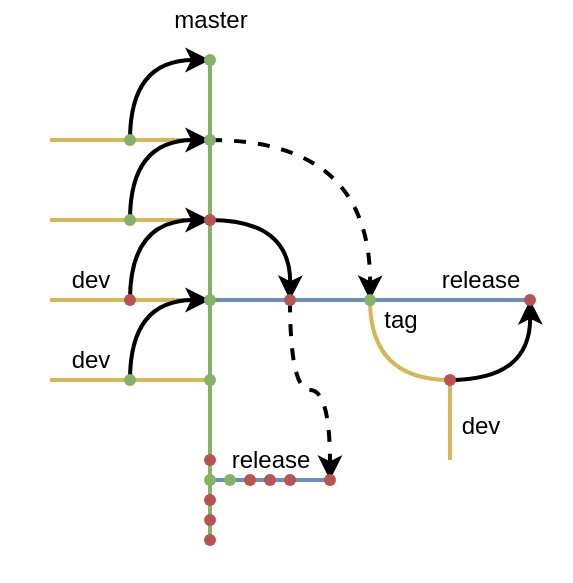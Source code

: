 <mxfile version="18.0.0" type="github">
  <diagram id="flCtdQYa254VvUrrgfkG" name="Page-1">
    <mxGraphModel dx="403" dy="275" grid="0" gridSize="10" guides="1" tooltips="1" connect="1" arrows="1" fold="1" page="1" pageScale="1" pageWidth="827" pageHeight="1169" math="0" shadow="0">
      <root>
        <mxCell id="0" />
        <mxCell id="1" parent="0" />
        <mxCell id="gVXa1u4D3wWHI7BnuCao-66" value="" style="line;strokeWidth=2;html=1;fillColor=#dae8fc;strokeColor=#6c8ebf;" vertex="1" parent="1">
          <mxGeometry x="280" y="445" width="20" height="10" as="geometry" />
        </mxCell>
        <mxCell id="gVXa1u4D3wWHI7BnuCao-56" value="" style="line;strokeWidth=2;html=1;fillColor=#dae8fc;strokeColor=#6c8ebf;" vertex="1" parent="1">
          <mxGeometry x="240" y="445" width="40" height="10" as="geometry" />
        </mxCell>
        <mxCell id="gVXa1u4D3wWHI7BnuCao-58" value="" style="shape=waypoint;sketch=0;fillStyle=solid;size=6;pointerEvents=1;points=[];fillColor=#f8cecc;resizable=0;rotatable=0;perimeter=centerPerimeter;snapToPoint=1;strokeColor=#b85450;" vertex="1" parent="1">
          <mxGeometry x="260" y="430" width="40" height="40" as="geometry" />
        </mxCell>
        <mxCell id="gVXa1u4D3wWHI7BnuCao-90" value="" style="line;strokeWidth=2;html=1;fillColor=#fff2cc;strokeColor=#d6b656;" vertex="1" parent="1">
          <mxGeometry x="200" y="395" width="40" height="10" as="geometry" />
        </mxCell>
        <mxCell id="gVXa1u4D3wWHI7BnuCao-88" style="edgeStyle=orthogonalEdgeStyle;curved=1;rounded=0;orthogonalLoop=1;jettySize=auto;html=1;startArrow=none;startFill=0;endArrow=classic;endFill=1;strokeWidth=2;" edge="1" parent="1" source="gVXa1u4D3wWHI7BnuCao-87" target="gVXa1u4D3wWHI7BnuCao-42">
          <mxGeometry relative="1" as="geometry" />
        </mxCell>
        <mxCell id="gVXa1u4D3wWHI7BnuCao-84" value="" style="line;strokeWidth=2;html=1;fillColor=#fff2cc;strokeColor=#d6b656;" vertex="1" parent="1">
          <mxGeometry x="200" y="275" width="40" height="10" as="geometry" />
        </mxCell>
        <mxCell id="gVXa1u4D3wWHI7BnuCao-77" value="" style="line;strokeWidth=2;html=1;fillColor=#fff2cc;strokeColor=#d6b656;" vertex="1" parent="1">
          <mxGeometry x="200" y="315" width="40" height="10" as="geometry" />
        </mxCell>
        <mxCell id="gVXa1u4D3wWHI7BnuCao-73" style="edgeStyle=orthogonalEdgeStyle;curved=1;rounded=0;orthogonalLoop=1;jettySize=auto;html=1;startArrow=none;startFill=0;endArrow=classic;endFill=1;strokeWidth=2;" edge="1" parent="1" source="gVXa1u4D3wWHI7BnuCao-72" target="gVXa1u4D3wWHI7BnuCao-4">
          <mxGeometry relative="1" as="geometry" />
        </mxCell>
        <mxCell id="gVXa1u4D3wWHI7BnuCao-82" style="edgeStyle=orthogonalEdgeStyle;curved=1;rounded=0;orthogonalLoop=1;jettySize=auto;html=1;startArrow=none;startFill=0;endArrow=classic;endFill=1;strokeWidth=2;" edge="1" parent="1" source="gVXa1u4D3wWHI7BnuCao-80" target="gVXa1u4D3wWHI7BnuCao-1">
          <mxGeometry relative="1" as="geometry" />
        </mxCell>
        <mxCell id="gVXa1u4D3wWHI7BnuCao-74" value="" style="line;strokeWidth=2;html=1;fillColor=#fff2cc;strokeColor=#d6b656;" vertex="1" parent="1">
          <mxGeometry x="160" y="355" width="40" height="10" as="geometry" />
        </mxCell>
        <mxCell id="gVXa1u4D3wWHI7BnuCao-71" value="" style="line;strokeWidth=2;html=1;fillColor=#fff2cc;strokeColor=#d6b656;" vertex="1" parent="1">
          <mxGeometry x="200" y="355" width="40" height="10" as="geometry" />
        </mxCell>
        <mxCell id="gVXa1u4D3wWHI7BnuCao-60" value="" style="line;strokeWidth=2;direction=south;html=1;fillColor=#d5e8d4;strokeColor=#82b366;" vertex="1" parent="1">
          <mxGeometry x="235" y="440" width="10" height="40" as="geometry" />
        </mxCell>
        <mxCell id="gVXa1u4D3wWHI7BnuCao-53" value="" style="line;strokeWidth=2;direction=south;html=1;fillColor=#fff2cc;strokeColor=#d6b656;" vertex="1" parent="1">
          <mxGeometry x="355" y="400" width="10" height="40" as="geometry" />
        </mxCell>
        <mxCell id="gVXa1u4D3wWHI7BnuCao-47" style="edgeStyle=orthogonalEdgeStyle;curved=1;rounded=0;orthogonalLoop=1;jettySize=auto;html=1;entryX=0.25;entryY=0.25;entryDx=0;entryDy=0;entryPerimeter=0;endArrow=none;endFill=0;strokeWidth=2;fillColor=#fff2cc;strokeColor=#d6b656;" edge="1" parent="1" source="gVXa1u4D3wWHI7BnuCao-45" target="gVXa1u4D3wWHI7BnuCao-46">
          <mxGeometry relative="1" as="geometry" />
        </mxCell>
        <mxCell id="gVXa1u4D3wWHI7BnuCao-43" value="" style="line;strokeWidth=2;direction=south;html=1;fillColor=#d5e8d4;strokeColor=#82b366;" vertex="1" parent="1">
          <mxGeometry x="235" y="240" width="10" height="40" as="geometry" />
        </mxCell>
        <mxCell id="gVXa1u4D3wWHI7BnuCao-39" value="" style="line;strokeWidth=2;html=1;fillColor=#dae8fc;strokeColor=#6c8ebf;" vertex="1" parent="1">
          <mxGeometry x="320" y="355" width="40" height="10" as="geometry" />
        </mxCell>
        <mxCell id="gVXa1u4D3wWHI7BnuCao-37" value="" style="line;strokeWidth=2;html=1;fillColor=#dae8fc;strokeColor=#6c8ebf;" vertex="1" parent="1">
          <mxGeometry x="280" y="355" width="40" height="10" as="geometry" />
        </mxCell>
        <mxCell id="gVXa1u4D3wWHI7BnuCao-31" value="" style="line;strokeWidth=2;html=1;fillColor=#dae8fc;strokeColor=#6c8ebf;" vertex="1" parent="1">
          <mxGeometry x="240" y="355" width="40" height="10" as="geometry" />
        </mxCell>
        <mxCell id="gVXa1u4D3wWHI7BnuCao-22" style="edgeStyle=orthogonalEdgeStyle;curved=1;rounded=0;orthogonalLoop=1;jettySize=auto;html=1;endArrow=classic;endFill=1;strokeWidth=2;" edge="1" parent="1" source="gVXa1u4D3wWHI7BnuCao-19" target="gVXa1u4D3wWHI7BnuCao-6">
          <mxGeometry relative="1" as="geometry" />
        </mxCell>
        <mxCell id="gVXa1u4D3wWHI7BnuCao-23" value="" style="line;strokeWidth=2;html=1;fillColor=#fff2cc;strokeColor=#d6b656;" vertex="1" parent="1">
          <mxGeometry x="160" y="395" width="40" height="10" as="geometry" />
        </mxCell>
        <mxCell id="gVXa1u4D3wWHI7BnuCao-9" value="" style="line;strokeWidth=2;direction=south;html=1;fillColor=#d5e8d4;strokeColor=#82b366;" vertex="1" parent="1">
          <mxGeometry x="235" y="400" width="10" height="40" as="geometry" />
        </mxCell>
        <mxCell id="gVXa1u4D3wWHI7BnuCao-7" value="" style="line;strokeWidth=2;direction=south;html=1;fillColor=#d5e8d4;strokeColor=#82b366;" vertex="1" parent="1">
          <mxGeometry x="235" y="360" width="10" height="40" as="geometry" />
        </mxCell>
        <mxCell id="gVXa1u4D3wWHI7BnuCao-5" value="" style="line;strokeWidth=2;direction=south;html=1;fillColor=#d5e8d4;strokeColor=#82b366;" vertex="1" parent="1">
          <mxGeometry x="235" y="320" width="10" height="40" as="geometry" />
        </mxCell>
        <mxCell id="gVXa1u4D3wWHI7BnuCao-3" value="" style="line;strokeWidth=2;direction=south;html=1;fillColor=#d5e8d4;strokeColor=#82b366;" vertex="1" parent="1">
          <mxGeometry x="235" y="280" width="10" height="40" as="geometry" />
        </mxCell>
        <mxCell id="gVXa1u4D3wWHI7BnuCao-41" style="edgeStyle=orthogonalEdgeStyle;curved=1;rounded=0;orthogonalLoop=1;jettySize=auto;html=1;entryX=0.5;entryY=0.5;entryDx=0;entryDy=0;entryPerimeter=0;endArrow=classic;endFill=1;strokeWidth=2;dashed=1;" edge="1" parent="1" source="gVXa1u4D3wWHI7BnuCao-1">
          <mxGeometry relative="1" as="geometry">
            <mxPoint x="320" y="360" as="targetPoint" />
          </mxGeometry>
        </mxCell>
        <mxCell id="gVXa1u4D3wWHI7BnuCao-1" value="" style="shape=waypoint;sketch=0;fillStyle=solid;size=6;pointerEvents=1;points=[];fillColor=#d5e8d4;resizable=0;rotatable=0;perimeter=centerPerimeter;snapToPoint=1;strokeColor=#82b366;" vertex="1" parent="1">
          <mxGeometry x="220" y="260" width="40" height="40" as="geometry" />
        </mxCell>
        <mxCell id="gVXa1u4D3wWHI7BnuCao-34" style="edgeStyle=orthogonalEdgeStyle;curved=1;rounded=0;orthogonalLoop=1;jettySize=auto;html=1;entryX=0.442;entryY=0.43;entryDx=0;entryDy=0;entryPerimeter=0;endArrow=classic;endFill=1;strokeWidth=2;startArrow=none;startFill=0;" edge="1" parent="1" source="gVXa1u4D3wWHI7BnuCao-4">
          <mxGeometry relative="1" as="geometry">
            <mxPoint x="280" y="360" as="targetPoint" />
          </mxGeometry>
        </mxCell>
        <mxCell id="gVXa1u4D3wWHI7BnuCao-4" value="" style="shape=waypoint;sketch=0;fillStyle=solid;size=6;pointerEvents=1;points=[];fillColor=#f8cecc;resizable=0;rotatable=0;perimeter=centerPerimeter;snapToPoint=1;strokeColor=#b85450;" vertex="1" parent="1">
          <mxGeometry x="220" y="300" width="40" height="40" as="geometry" />
        </mxCell>
        <mxCell id="gVXa1u4D3wWHI7BnuCao-6" value="" style="shape=waypoint;sketch=0;fillStyle=solid;size=6;pointerEvents=1;points=[];fillColor=#d5e8d4;resizable=0;rotatable=0;perimeter=centerPerimeter;snapToPoint=1;strokeColor=#82b366;" vertex="1" parent="1">
          <mxGeometry x="220" y="340" width="40" height="40" as="geometry" />
        </mxCell>
        <mxCell id="gVXa1u4D3wWHI7BnuCao-19" value="" style="shape=waypoint;sketch=0;fillStyle=solid;size=6;pointerEvents=1;points=[];fillColor=#d5e8d4;resizable=0;rotatable=0;perimeter=centerPerimeter;snapToPoint=1;strokeColor=#82b366;dashed=1;" vertex="1" parent="1">
          <mxGeometry x="180" y="380" width="40" height="40" as="geometry" />
        </mxCell>
        <mxCell id="gVXa1u4D3wWHI7BnuCao-24" value="" style="shape=image;html=1;verticalAlign=top;verticalLabelPosition=bottom;labelBackgroundColor=#ffffff;imageAspect=0;aspect=fixed;image=https://cdn0.iconfinder.com/data/icons/google-material-design-3-0/48/ic_delete_sweep_48px-128.png;imageBackground=none;" vertex="1" parent="1">
          <mxGeometry x="135" y="387.5" width="25" height="25" as="geometry" />
        </mxCell>
        <mxCell id="gVXa1u4D3wWHI7BnuCao-25" value="dev" style="text;html=1;align=center;verticalAlign=middle;resizable=0;points=[];autosize=1;strokeColor=none;fillColor=none;rotation=0;" vertex="1" parent="1">
          <mxGeometry x="160" y="380" width="40" height="20" as="geometry" />
        </mxCell>
        <mxCell id="gVXa1u4D3wWHI7BnuCao-26" value="master" style="text;html=1;align=center;verticalAlign=middle;resizable=0;points=[];autosize=1;strokeColor=none;fillColor=none;" vertex="1" parent="1">
          <mxGeometry x="215" y="210" width="50" height="20" as="geometry" />
        </mxCell>
        <mxCell id="gVXa1u4D3wWHI7BnuCao-27" value="" style="shape=waypoint;sketch=0;fillStyle=solid;size=6;pointerEvents=1;points=[];fillColor=#f8cecc;resizable=0;rotatable=0;perimeter=centerPerimeter;snapToPoint=1;strokeColor=#b85450;" vertex="1" parent="1">
          <mxGeometry x="220" y="420" width="40" height="40" as="geometry" />
        </mxCell>
        <mxCell id="gVXa1u4D3wWHI7BnuCao-28" value="" style="shape=waypoint;sketch=0;fillStyle=solid;size=6;pointerEvents=1;points=[];fillColor=#d5e8d4;resizable=0;rotatable=0;perimeter=centerPerimeter;snapToPoint=1;strokeColor=#82b366;" vertex="1" parent="1">
          <mxGeometry x="220" y="430" width="40" height="40" as="geometry" />
        </mxCell>
        <mxCell id="gVXa1u4D3wWHI7BnuCao-29" value="" style="shape=waypoint;sketch=0;fillStyle=solid;size=6;pointerEvents=1;points=[];fillColor=#f8cecc;resizable=0;rotatable=0;perimeter=centerPerimeter;snapToPoint=1;strokeColor=#b85450;" vertex="1" parent="1">
          <mxGeometry x="220" y="440" width="40" height="40" as="geometry" />
        </mxCell>
        <mxCell id="gVXa1u4D3wWHI7BnuCao-30" value="" style="shape=waypoint;sketch=0;fillStyle=solid;size=6;pointerEvents=1;points=[];fillColor=#f8cecc;resizable=0;rotatable=0;perimeter=centerPerimeter;snapToPoint=1;strokeColor=#b85450;" vertex="1" parent="1">
          <mxGeometry x="220" y="450" width="40" height="40" as="geometry" />
        </mxCell>
        <mxCell id="gVXa1u4D3wWHI7BnuCao-32" value="release" style="text;html=1;align=center;verticalAlign=middle;resizable=0;points=[];autosize=1;strokeColor=none;fillColor=none;" vertex="1" parent="1">
          <mxGeometry x="345" y="340" width="60" height="20" as="geometry" />
        </mxCell>
        <mxCell id="gVXa1u4D3wWHI7BnuCao-40" value="tag" style="text;html=1;align=center;verticalAlign=middle;resizable=0;points=[];autosize=1;strokeColor=none;fillColor=none;" vertex="1" parent="1">
          <mxGeometry x="320" y="360" width="30" height="20" as="geometry" />
        </mxCell>
        <mxCell id="gVXa1u4D3wWHI7BnuCao-42" value="" style="shape=waypoint;sketch=0;fillStyle=solid;size=6;pointerEvents=1;points=[];fillColor=#d5e8d4;resizable=0;rotatable=0;perimeter=centerPerimeter;snapToPoint=1;strokeColor=#82b366;" vertex="1" parent="1">
          <mxGeometry x="220" y="220" width="40" height="40" as="geometry" />
        </mxCell>
        <mxCell id="gVXa1u4D3wWHI7BnuCao-92" style="edgeStyle=orthogonalEdgeStyle;curved=1;rounded=0;orthogonalLoop=1;jettySize=auto;html=1;startArrow=none;startFill=0;endArrow=classic;endFill=1;strokeWidth=2;dashed=1;" edge="1" parent="1" source="gVXa1u4D3wWHI7BnuCao-44" target="gVXa1u4D3wWHI7BnuCao-67">
          <mxGeometry relative="1" as="geometry" />
        </mxCell>
        <mxCell id="gVXa1u4D3wWHI7BnuCao-44" value="" style="shape=waypoint;sketch=0;fillStyle=solid;size=6;pointerEvents=1;points=[];fillColor=#f8cecc;resizable=0;rotatable=0;perimeter=centerPerimeter;snapToPoint=1;strokeColor=#b85450;" vertex="1" parent="1">
          <mxGeometry x="260" y="340" width="40" height="40" as="geometry" />
        </mxCell>
        <mxCell id="gVXa1u4D3wWHI7BnuCao-50" style="edgeStyle=orthogonalEdgeStyle;curved=1;rounded=0;orthogonalLoop=1;jettySize=auto;html=1;entryX=0.56;entryY=0.505;entryDx=0;entryDy=0;entryPerimeter=0;endArrow=classic;endFill=1;strokeWidth=2;" edge="1" parent="1" source="gVXa1u4D3wWHI7BnuCao-46">
          <mxGeometry relative="1" as="geometry">
            <mxPoint x="400.0" y="360" as="targetPoint" />
          </mxGeometry>
        </mxCell>
        <mxCell id="gVXa1u4D3wWHI7BnuCao-46" value="" style="shape=waypoint;sketch=0;fillStyle=solid;size=6;pointerEvents=1;points=[];fillColor=#f8cecc;resizable=0;rotatable=0;perimeter=centerPerimeter;snapToPoint=1;strokeColor=#b85450;" vertex="1" parent="1">
          <mxGeometry x="340" y="380" width="40" height="40" as="geometry" />
        </mxCell>
        <mxCell id="gVXa1u4D3wWHI7BnuCao-45" value="" style="shape=waypoint;sketch=0;fillStyle=solid;size=6;pointerEvents=1;points=[];fillColor=#d5e8d4;resizable=0;rotatable=0;perimeter=centerPerimeter;snapToPoint=1;strokeColor=#82b366;" vertex="1" parent="1">
          <mxGeometry x="300" y="340" width="40" height="40" as="geometry" />
        </mxCell>
        <mxCell id="gVXa1u4D3wWHI7BnuCao-49" value="" style="line;strokeWidth=2;html=1;fillColor=#dae8fc;strokeColor=#6c8ebf;" vertex="1" parent="1">
          <mxGeometry x="360" y="355" width="40" height="10" as="geometry" />
        </mxCell>
        <mxCell id="gVXa1u4D3wWHI7BnuCao-51" value="" style="shape=waypoint;sketch=0;fillStyle=solid;size=6;pointerEvents=1;points=[];fillColor=#f8cecc;resizable=0;rotatable=0;perimeter=centerPerimeter;snapToPoint=1;strokeColor=#b85450;" vertex="1" parent="1">
          <mxGeometry x="380" y="340" width="40" height="40" as="geometry" />
        </mxCell>
        <mxCell id="gVXa1u4D3wWHI7BnuCao-54" value="" style="shape=image;html=1;verticalAlign=top;verticalLabelPosition=bottom;labelBackgroundColor=#ffffff;imageAspect=0;aspect=fixed;image=https://cdn0.iconfinder.com/data/icons/google-material-design-3-0/48/ic_delete_sweep_48px-128.png;imageBackground=none;" vertex="1" parent="1">
          <mxGeometry x="350" y="440" width="25" height="25" as="geometry" />
        </mxCell>
        <mxCell id="gVXa1u4D3wWHI7BnuCao-55" value="dev" style="text;html=1;align=center;verticalAlign=middle;resizable=0;points=[];autosize=1;strokeColor=none;fillColor=none;rotation=0;" vertex="1" parent="1">
          <mxGeometry x="355" y="412.5" width="40" height="20" as="geometry" />
        </mxCell>
        <mxCell id="gVXa1u4D3wWHI7BnuCao-59" value="" style="shape=waypoint;sketch=0;fillStyle=solid;size=6;pointerEvents=1;points=[];fillColor=#f8cecc;resizable=0;rotatable=0;perimeter=centerPerimeter;snapToPoint=1;strokeColor=#b85450;" vertex="1" parent="1">
          <mxGeometry x="220" y="460" width="40" height="40" as="geometry" />
        </mxCell>
        <mxCell id="gVXa1u4D3wWHI7BnuCao-61" value="" style="shape=waypoint;sketch=0;fillStyle=solid;size=6;pointerEvents=1;points=[];fillColor=#f8cecc;resizable=0;rotatable=0;perimeter=centerPerimeter;snapToPoint=1;strokeColor=#b85450;" vertex="1" parent="1">
          <mxGeometry x="250" y="430" width="40" height="40" as="geometry" />
        </mxCell>
        <mxCell id="gVXa1u4D3wWHI7BnuCao-62" value="" style="shape=waypoint;sketch=0;fillStyle=solid;size=6;pointerEvents=1;points=[];fillColor=#f8cecc;resizable=0;rotatable=0;perimeter=centerPerimeter;snapToPoint=1;strokeColor=#b85450;" vertex="1" parent="1">
          <mxGeometry x="240" y="430" width="40" height="40" as="geometry" />
        </mxCell>
        <mxCell id="gVXa1u4D3wWHI7BnuCao-63" value="" style="shape=waypoint;sketch=0;fillStyle=solid;size=6;pointerEvents=1;points=[];fillColor=#d5e8d4;resizable=0;rotatable=0;perimeter=centerPerimeter;snapToPoint=1;strokeColor=#82b366;" vertex="1" parent="1">
          <mxGeometry x="230" y="430" width="40" height="40" as="geometry" />
        </mxCell>
        <mxCell id="gVXa1u4D3wWHI7BnuCao-67" value="" style="shape=waypoint;sketch=0;fillStyle=solid;size=6;pointerEvents=1;points=[];fillColor=#f8cecc;resizable=0;rotatable=0;perimeter=centerPerimeter;snapToPoint=1;strokeColor=#b85450;" vertex="1" parent="1">
          <mxGeometry x="280" y="430" width="40" height="40" as="geometry" />
        </mxCell>
        <mxCell id="gVXa1u4D3wWHI7BnuCao-69" value="release" style="text;html=1;align=center;verticalAlign=middle;resizable=0;points=[];autosize=1;strokeColor=none;fillColor=none;" vertex="1" parent="1">
          <mxGeometry x="240" y="430" width="60" height="20" as="geometry" />
        </mxCell>
        <mxCell id="gVXa1u4D3wWHI7BnuCao-72" value="" style="shape=waypoint;sketch=0;fillStyle=solid;size=6;pointerEvents=1;points=[];fillColor=#f8cecc;resizable=0;rotatable=0;perimeter=centerPerimeter;snapToPoint=1;strokeColor=#b85450;" vertex="1" parent="1">
          <mxGeometry x="180" y="340" width="40" height="40" as="geometry" />
        </mxCell>
        <mxCell id="gVXa1u4D3wWHI7BnuCao-75" value="" style="shape=image;html=1;verticalAlign=top;verticalLabelPosition=bottom;labelBackgroundColor=#ffffff;imageAspect=0;aspect=fixed;image=https://cdn0.iconfinder.com/data/icons/google-material-design-3-0/48/ic_delete_sweep_48px-128.png;imageBackground=none;" vertex="1" parent="1">
          <mxGeometry x="135" y="347.5" width="25" height="25" as="geometry" />
        </mxCell>
        <mxCell id="gVXa1u4D3wWHI7BnuCao-76" value="dev" style="text;html=1;align=center;verticalAlign=middle;resizable=0;points=[];autosize=1;strokeColor=none;fillColor=none;rotation=0;" vertex="1" parent="1">
          <mxGeometry x="160" y="340" width="40" height="20" as="geometry" />
        </mxCell>
        <mxCell id="gVXa1u4D3wWHI7BnuCao-79" value="" style="line;strokeWidth=2;html=1;fillColor=#fff2cc;strokeColor=#d6b656;" vertex="1" parent="1">
          <mxGeometry x="160" y="315" width="40" height="10" as="geometry" />
        </mxCell>
        <mxCell id="gVXa1u4D3wWHI7BnuCao-80" value="" style="shape=waypoint;sketch=0;fillStyle=solid;size=6;pointerEvents=1;points=[];fillColor=#d5e8d4;resizable=0;rotatable=0;perimeter=centerPerimeter;snapToPoint=1;strokeColor=#82b366;" vertex="1" parent="1">
          <mxGeometry x="180" y="300" width="40" height="40" as="geometry" />
        </mxCell>
        <mxCell id="gVXa1u4D3wWHI7BnuCao-83" value="" style="shape=image;html=1;verticalAlign=top;verticalLabelPosition=bottom;labelBackgroundColor=#ffffff;imageAspect=0;aspect=fixed;image=https://cdn0.iconfinder.com/data/icons/google-material-design-3-0/48/ic_delete_sweep_48px-128.png;imageBackground=none;" vertex="1" parent="1">
          <mxGeometry x="135" y="307.5" width="25" height="25" as="geometry" />
        </mxCell>
        <mxCell id="gVXa1u4D3wWHI7BnuCao-85" value="" style="line;strokeWidth=2;html=1;fillColor=#fff2cc;strokeColor=#d6b656;" vertex="1" parent="1">
          <mxGeometry x="160" y="275" width="40" height="10" as="geometry" />
        </mxCell>
        <mxCell id="gVXa1u4D3wWHI7BnuCao-87" value="" style="shape=waypoint;sketch=0;fillStyle=solid;size=6;pointerEvents=1;points=[];fillColor=#d5e8d4;resizable=0;rotatable=0;perimeter=centerPerimeter;snapToPoint=1;strokeColor=#82b366;" vertex="1" parent="1">
          <mxGeometry x="180" y="260" width="40" height="40" as="geometry" />
        </mxCell>
        <mxCell id="gVXa1u4D3wWHI7BnuCao-89" value="" style="shape=image;html=1;verticalAlign=top;verticalLabelPosition=bottom;labelBackgroundColor=#ffffff;imageAspect=0;aspect=fixed;image=https://cdn0.iconfinder.com/data/icons/google-material-design-3-0/48/ic_delete_sweep_48px-128.png;imageBackground=none;" vertex="1" parent="1">
          <mxGeometry x="135" y="267.5" width="25" height="25" as="geometry" />
        </mxCell>
        <mxCell id="gVXa1u4D3wWHI7BnuCao-91" value="" style="shape=waypoint;sketch=0;fillStyle=solid;size=6;pointerEvents=1;points=[];fillColor=#d5e8d4;resizable=0;rotatable=0;perimeter=centerPerimeter;snapToPoint=1;strokeColor=#82b366;" vertex="1" parent="1">
          <mxGeometry x="220" y="380" width="40" height="40" as="geometry" />
        </mxCell>
      </root>
    </mxGraphModel>
  </diagram>
</mxfile>
